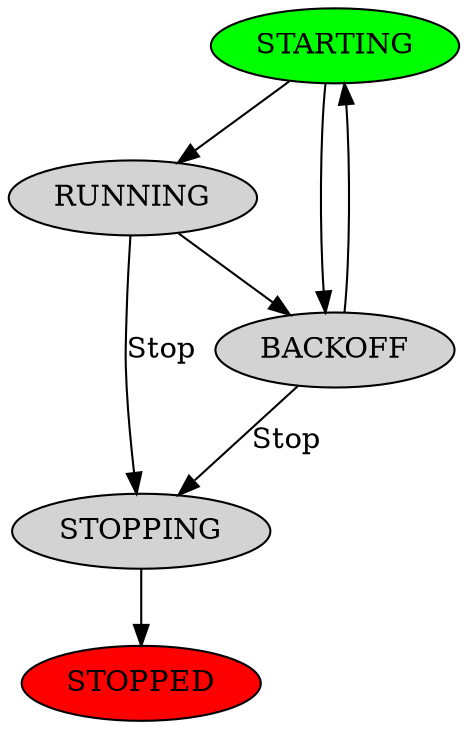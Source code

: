 digraph {
  node [style=filled];

  STARTING [fillcolor=green];
  RUNNING;
  BACKOFF;
  STOPPING;
  STOPPED [fillcolor=red];

  STARTING -> RUNNING;
  RUNNING -> STOPPING [label=Stop];
  STOPPING -> STOPPED;

  STARTING -> BACKOFF;
  BACKOFF -> STARTING;

  RUNNING -> BACKOFF;
  BACKOFF -> STOPPING [label=Stop];
}
